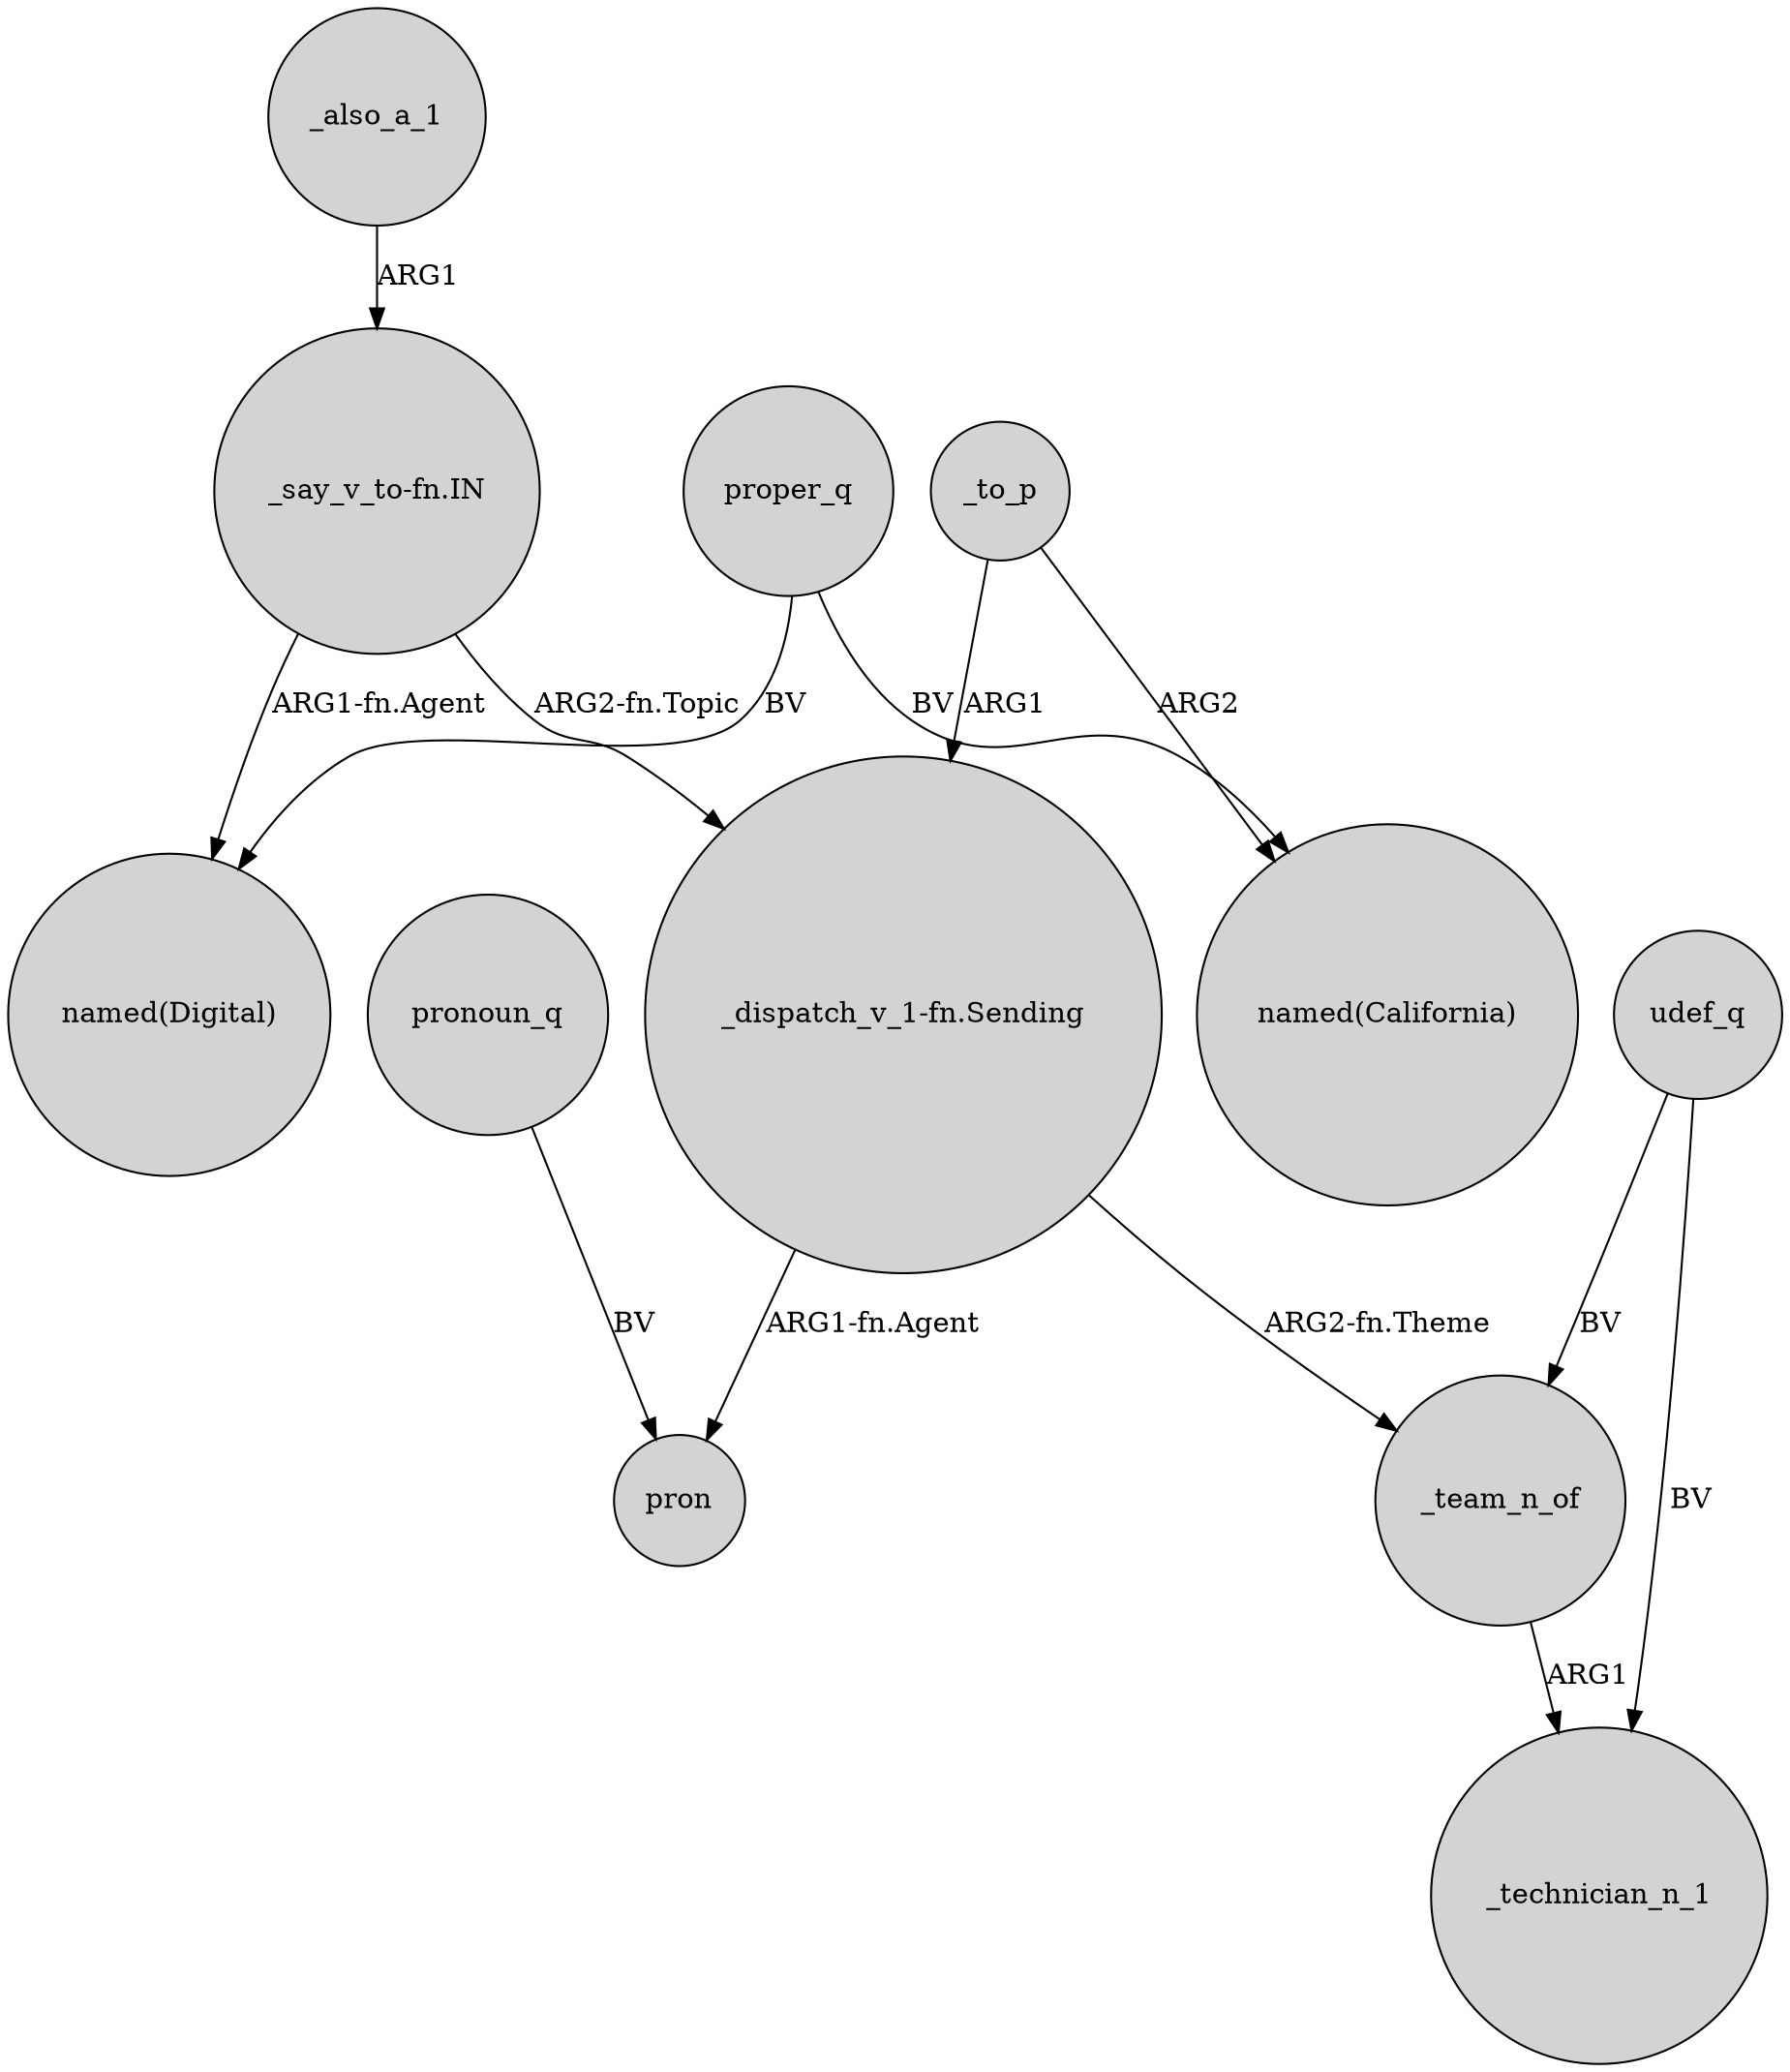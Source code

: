 digraph {
	node [shape=circle style=filled]
	_to_p -> "named(California)" [label=ARG2]
	proper_q -> "named(California)" [label=BV]
	"_say_v_to-fn.IN" -> "named(Digital)" [label="ARG1-fn.Agent"]
	_team_n_of -> _technician_n_1 [label=ARG1]
	proper_q -> "named(Digital)" [label=BV]
	_also_a_1 -> "_say_v_to-fn.IN" [label=ARG1]
	"_dispatch_v_1-fn.Sending" -> _team_n_of [label="ARG2-fn.Theme"]
	udef_q -> _team_n_of [label=BV]
	udef_q -> _technician_n_1 [label=BV]
	"_say_v_to-fn.IN" -> "_dispatch_v_1-fn.Sending" [label="ARG2-fn.Topic"]
	_to_p -> "_dispatch_v_1-fn.Sending" [label=ARG1]
	"_dispatch_v_1-fn.Sending" -> pron [label="ARG1-fn.Agent"]
	pronoun_q -> pron [label=BV]
}
